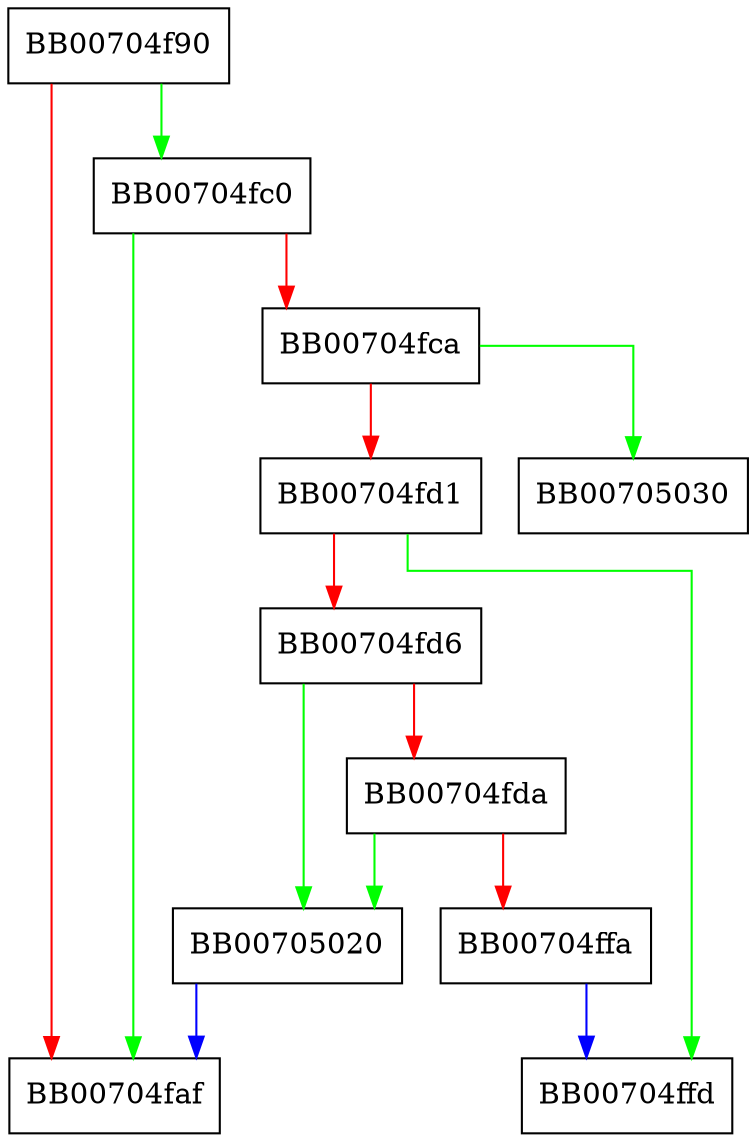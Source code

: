 digraph ossl_ccm_stream_final {
  node [shape="box"];
  graph [splines=ortho];
  BB00704f90 -> BB00704fc0 [color="green"];
  BB00704f90 -> BB00704faf [color="red"];
  BB00704fc0 -> BB00704faf [color="green"];
  BB00704fc0 -> BB00704fca [color="red"];
  BB00704fca -> BB00705030 [color="green"];
  BB00704fca -> BB00704fd1 [color="red"];
  BB00704fd1 -> BB00704ffd [color="green"];
  BB00704fd1 -> BB00704fd6 [color="red"];
  BB00704fd6 -> BB00705020 [color="green"];
  BB00704fd6 -> BB00704fda [color="red"];
  BB00704fda -> BB00705020 [color="green"];
  BB00704fda -> BB00704ffa [color="red"];
  BB00704ffa -> BB00704ffd [color="blue"];
  BB00705020 -> BB00704faf [color="blue"];
}